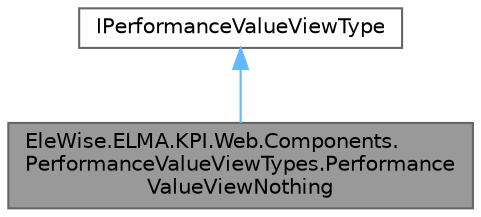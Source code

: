 digraph "EleWise.ELMA.KPI.Web.Components.PerformanceValueViewTypes.PerformanceValueViewNothing"
{
 // LATEX_PDF_SIZE
  bgcolor="transparent";
  edge [fontname=Helvetica,fontsize=10,labelfontname=Helvetica,labelfontsize=10];
  node [fontname=Helvetica,fontsize=10,shape=box,height=0.2,width=0.4];
  Node1 [id="Node000001",label="EleWise.ELMA.KPI.Web.Components.\lPerformanceValueViewTypes.Performance\lValueViewNothing",height=0.2,width=0.4,color="gray40", fillcolor="grey60", style="filled", fontcolor="black",tooltip="Не отображать"];
  Node2 -> Node1 [id="edge1_Node000001_Node000002",dir="back",color="steelblue1",style="solid",tooltip=" "];
  Node2 [id="Node000002",label="IPerformanceValueViewType",height=0.2,width=0.4,color="gray40", fillcolor="white", style="filled",URL="$interface_ele_wise_1_1_e_l_m_a_1_1_k_p_i_1_1_web_1_1_extension_points_1_1_i_performance_value_view_type.html",tooltip="Точка расширения отображения эффективности на карточке пользователя"];
}
